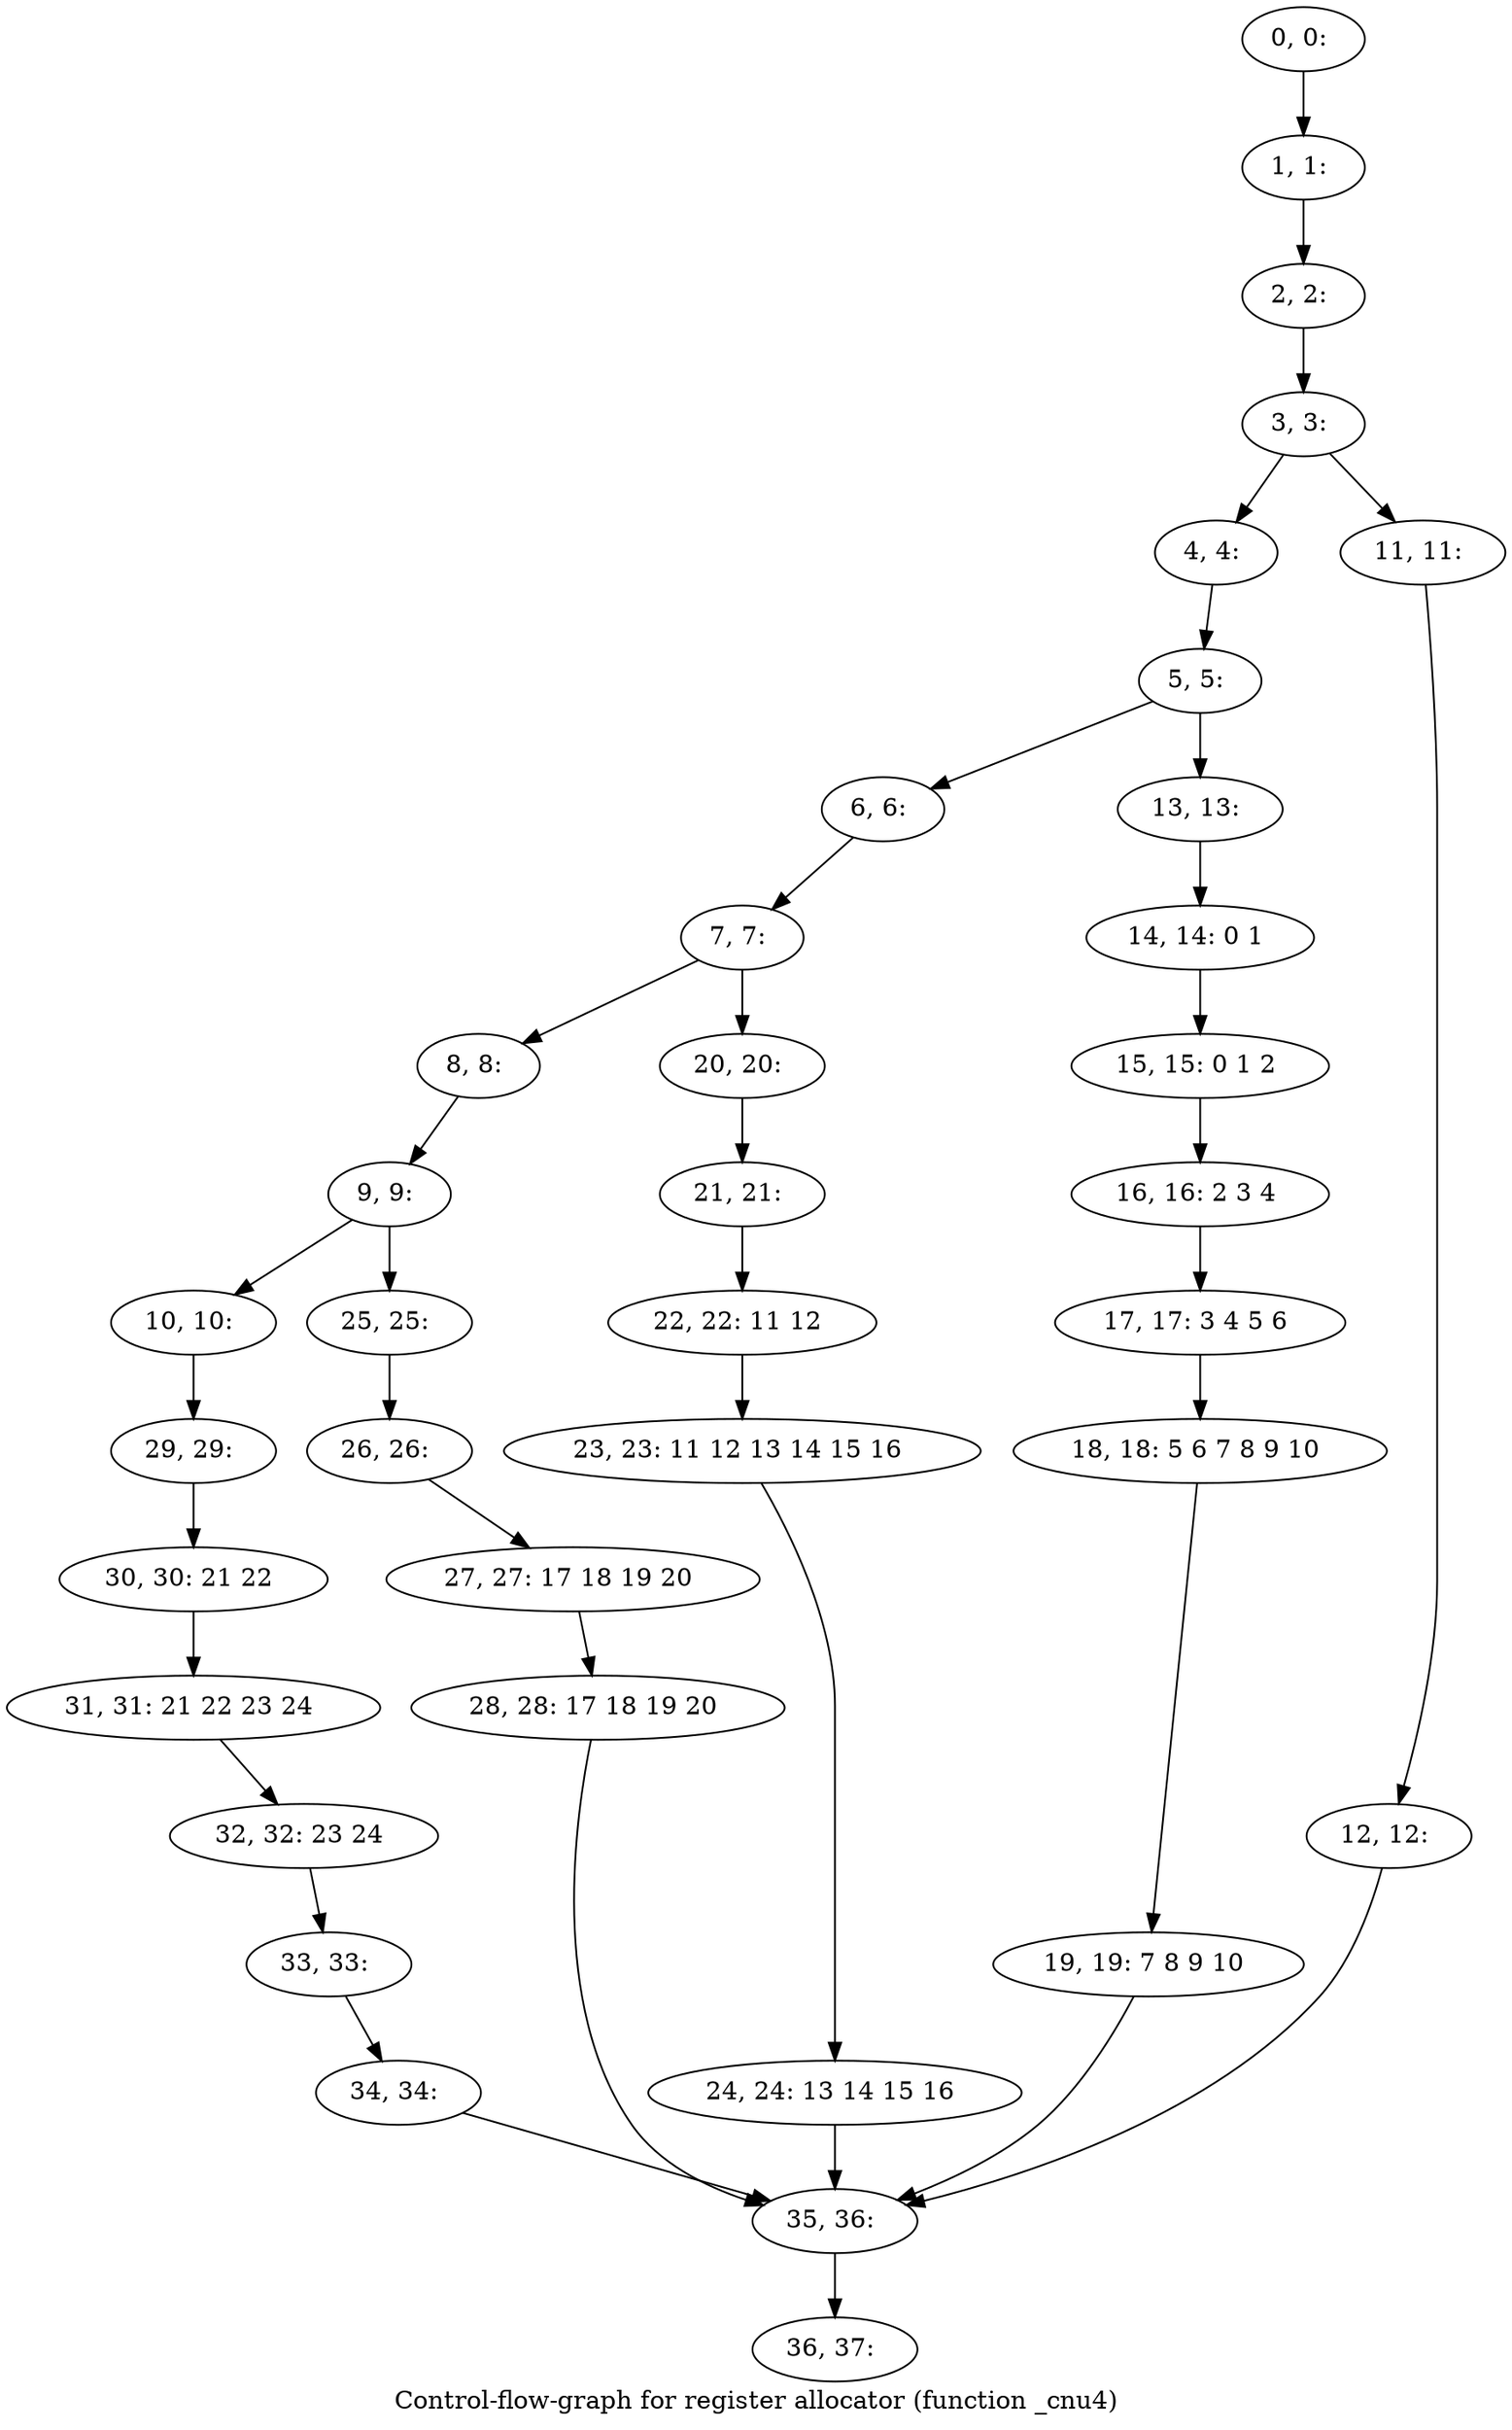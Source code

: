 digraph G {
graph [label="Control-flow-graph for register allocator (function _cnu4)"]
0[label="0, 0: "];
1[label="1, 1: "];
2[label="2, 2: "];
3[label="3, 3: "];
4[label="4, 4: "];
5[label="5, 5: "];
6[label="6, 6: "];
7[label="7, 7: "];
8[label="8, 8: "];
9[label="9, 9: "];
10[label="10, 10: "];
11[label="11, 11: "];
12[label="12, 12: "];
13[label="13, 13: "];
14[label="14, 14: 0 1 "];
15[label="15, 15: 0 1 2 "];
16[label="16, 16: 2 3 4 "];
17[label="17, 17: 3 4 5 6 "];
18[label="18, 18: 5 6 7 8 9 10 "];
19[label="19, 19: 7 8 9 10 "];
20[label="20, 20: "];
21[label="21, 21: "];
22[label="22, 22: 11 12 "];
23[label="23, 23: 11 12 13 14 15 16 "];
24[label="24, 24: 13 14 15 16 "];
25[label="25, 25: "];
26[label="26, 26: "];
27[label="27, 27: 17 18 19 20 "];
28[label="28, 28: 17 18 19 20 "];
29[label="29, 29: "];
30[label="30, 30: 21 22 "];
31[label="31, 31: 21 22 23 24 "];
32[label="32, 32: 23 24 "];
33[label="33, 33: "];
34[label="34, 34: "];
35[label="35, 36: "];
36[label="36, 37: "];
0->1 ;
1->2 ;
2->3 ;
3->4 ;
3->11 ;
4->5 ;
5->6 ;
5->13 ;
6->7 ;
7->8 ;
7->20 ;
8->9 ;
9->10 ;
9->25 ;
10->29 ;
11->12 ;
12->35 ;
13->14 ;
14->15 ;
15->16 ;
16->17 ;
17->18 ;
18->19 ;
19->35 ;
20->21 ;
21->22 ;
22->23 ;
23->24 ;
24->35 ;
25->26 ;
26->27 ;
27->28 ;
28->35 ;
29->30 ;
30->31 ;
31->32 ;
32->33 ;
33->34 ;
34->35 ;
35->36 ;
}
